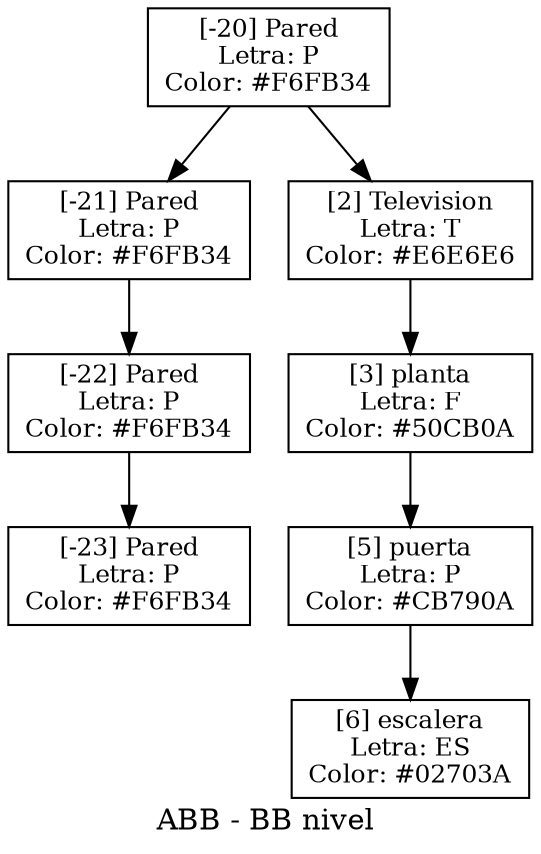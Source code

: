 digraph G{
ratio = "auto";
label = "ABB - BB nivel ";
node [fontsize = 12, shape = box];
"n-23" [ label = "[-23] Pared
Letra: P
Color: #F6FB34" ];
"n-22" [ label = "[-22] Pared
Letra: P
Color: #F6FB34" ];
"n-22" -> "n-23";
"n-21" [ label = "[-21] Pared
Letra: P
Color: #F6FB34" ];
"n-21" -> "n-22";
"n-20" [ label = "[-20] Pared
Letra: P
Color: #F6FB34" ];
"n-20" -> "n-21";
"n-20" -> "n2";
"n2" [ label = "[2] Television
Letra: T
Color: #E6E6E6" ];
"n2" -> "n3";
"n3" [ label = "[3] planta
Letra: F
Color: #50CB0A" ];
"n3" -> "n5";
"n5" [ label = "[5] puerta
Letra: P
Color: #CB790A" ];
"n5" -> "n6";
"n6" [ label = "[6] escalera
Letra: ES
Color: #02703A" ];
}
